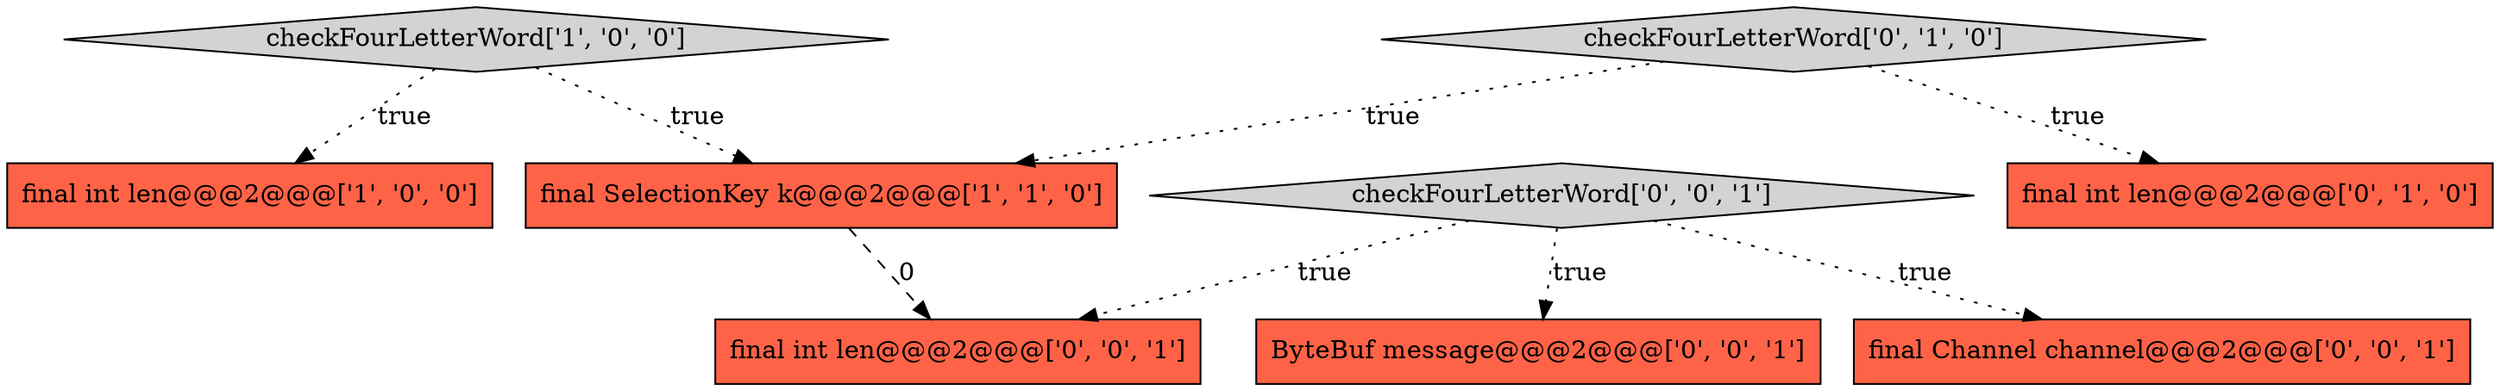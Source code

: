 digraph {
1 [style = filled, label = "final SelectionKey k@@@2@@@['1', '1', '0']", fillcolor = tomato, shape = box image = "AAA0AAABBB1BBB"];
2 [style = filled, label = "checkFourLetterWord['1', '0', '0']", fillcolor = lightgray, shape = diamond image = "AAA0AAABBB1BBB"];
5 [style = filled, label = "final Channel channel@@@2@@@['0', '0', '1']", fillcolor = tomato, shape = box image = "AAA0AAABBB3BBB"];
6 [style = filled, label = "checkFourLetterWord['0', '0', '1']", fillcolor = lightgray, shape = diamond image = "AAA0AAABBB3BBB"];
3 [style = filled, label = "final int len@@@2@@@['0', '1', '0']", fillcolor = tomato, shape = box image = "AAA0AAABBB2BBB"];
8 [style = filled, label = "final int len@@@2@@@['0', '0', '1']", fillcolor = tomato, shape = box image = "AAA0AAABBB3BBB"];
7 [style = filled, label = "ByteBuf message@@@2@@@['0', '0', '1']", fillcolor = tomato, shape = box image = "AAA0AAABBB3BBB"];
4 [style = filled, label = "checkFourLetterWord['0', '1', '0']", fillcolor = lightgray, shape = diamond image = "AAA0AAABBB2BBB"];
0 [style = filled, label = "final int len@@@2@@@['1', '0', '0']", fillcolor = tomato, shape = box image = "AAA0AAABBB1BBB"];
2->1 [style = dotted, label="true"];
6->5 [style = dotted, label="true"];
6->8 [style = dotted, label="true"];
2->0 [style = dotted, label="true"];
1->8 [style = dashed, label="0"];
4->1 [style = dotted, label="true"];
4->3 [style = dotted, label="true"];
6->7 [style = dotted, label="true"];
}
